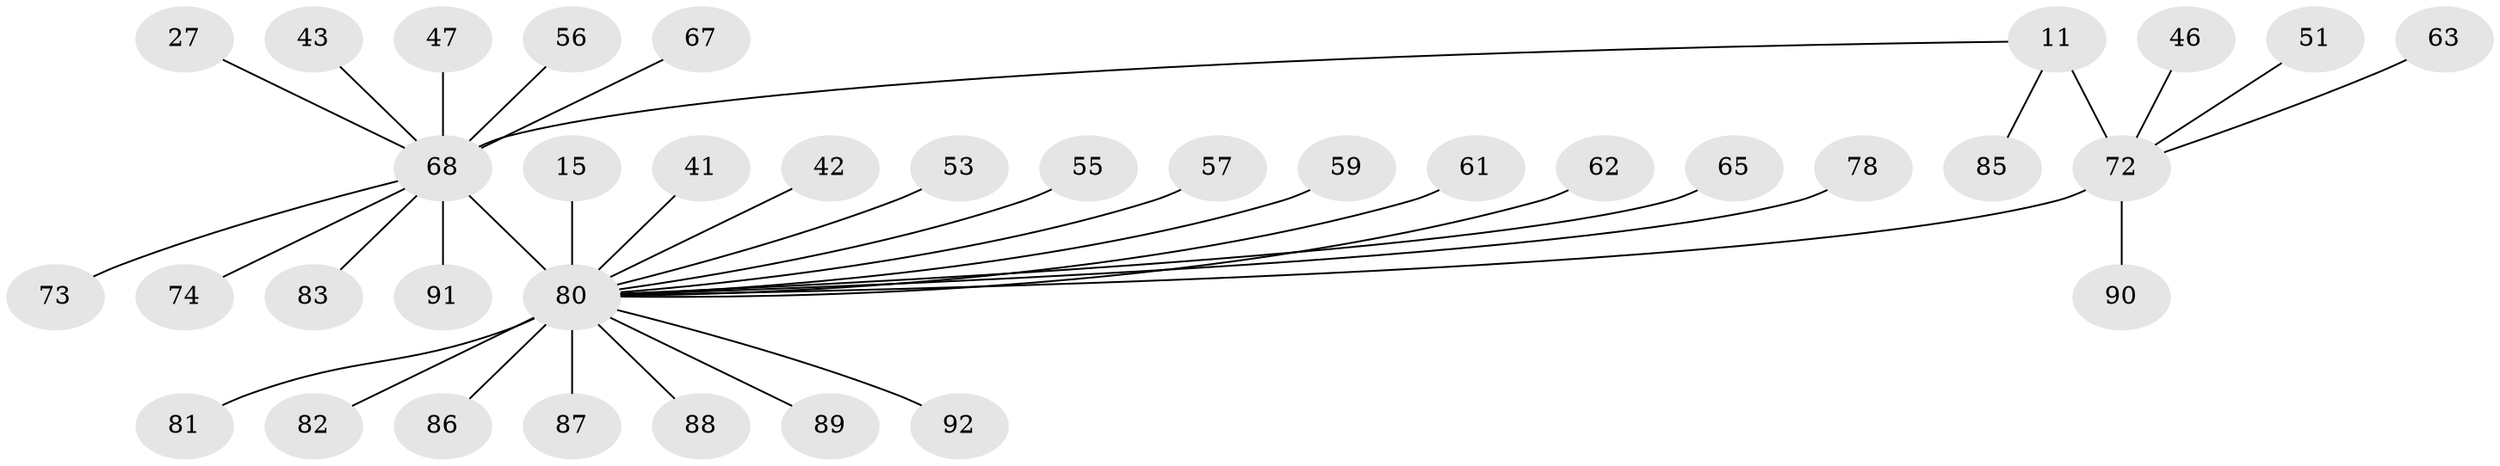 // original degree distribution, {6: 0.043478260869565216, 5: 0.03260869565217391, 9: 0.021739130434782608, 7: 0.021739130434782608, 13: 0.010869565217391304, 8: 0.03260869565217391, 4: 0.043478260869565216, 3: 0.043478260869565216, 11: 0.010869565217391304, 12: 0.010869565217391304, 2: 0.1956521739130435, 1: 0.532608695652174}
// Generated by graph-tools (version 1.1) at 2025/57/03/04/25 21:57:53]
// undirected, 36 vertices, 36 edges
graph export_dot {
graph [start="1"]
  node [color=gray90,style=filled];
  11 [super="+10"];
  15 [super="+13"];
  27;
  41;
  42;
  43 [super="+33"];
  46;
  47;
  51;
  53;
  55;
  56;
  57;
  59;
  61;
  62;
  63 [super="+48"];
  65;
  67;
  68 [super="+37+38+45+7+64"];
  72 [super="+66+71+12"];
  73;
  74;
  78;
  80 [super="+70+79+76+77+75+22+29"];
  81;
  82 [super="+54"];
  83;
  85;
  86 [super="+44+60+84"];
  87;
  88;
  89;
  90 [super="+23"];
  91 [super="+35"];
  92;
  11 -- 85;
  11 -- 72 [weight=5];
  11 -- 68;
  15 -- 80 [weight=4];
  27 -- 68;
  41 -- 80;
  42 -- 80;
  43 -- 68;
  46 -- 72;
  47 -- 68;
  51 -- 72;
  53 -- 80;
  55 -- 80;
  56 -- 68;
  57 -- 80;
  59 -- 80;
  61 -- 80;
  62 -- 80;
  63 -- 72;
  65 -- 80;
  67 -- 68;
  68 -- 73;
  68 -- 74;
  68 -- 80 [weight=19];
  68 -- 83;
  68 -- 91;
  72 -- 90;
  72 -- 80 [weight=5];
  78 -- 80;
  80 -- 81;
  80 -- 82;
  80 -- 86;
  80 -- 87;
  80 -- 88;
  80 -- 89;
  80 -- 92;
}
